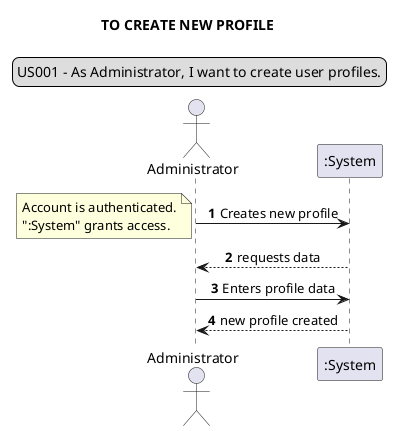 @startuml
skinparam sequenceMessageAlign center
title TO CREATE NEW PROFILE
legend top
US001 - As Administrator, I want to create user profiles.
end legend
actor Administrator
autonumber
Administrator  -> ":System": Creates new profile
note left
Account is authenticated.
":System" grants access.
end note
":System" --> Administrator: requests data
Administrator -> ":System": Enters profile data
":System" --> Administrator: new profile created
@enduml


@startuml
skinparam sequenceMessageAlign center
title TO REGISTER NEW ACCOUNT
legend top
US002 - As Administrator, I want to register a user.
end legend
autonumber
actor Administrator
Administrator -> ":System": Creates new account
note left
Account is authenticated.
":System" grants access.
end note
Administrator <-- ":System": requests data (name, email, phoneNumber)
Administrator  -> ":System": Enters data
":System" --> Administrator: new account created
@enduml


@startuml
skinparam sequenceMessageAlign center
title TO CHANGE PROFILE
legend top
US003 - As Administrator, I want to change the profile of a user account.
end legend
actor Administrator
autonumber
Administrator -> ":System": Changes account profile
note left
Account is authenticated.
":System" grants access.
end note
":System" --> Administrator: requests data (email, profile)
Administrator -> ":System": Enters account data
":System" --> Administrator: profile is updated
@enduml


@startuml
skinparam sequenceMessageAlign center
title TO LIST ALL ACCOUNTS
legend top
US004 - As Administrator, I want to get a list of all user accounts and their status.
end legend
actor Administrator
autonumber
Administrator -> ":System": Requests list of all accounts and status
note left
Account is authenticated.
":System" grants access.
end note
":System" --> Administrator: returns data
@enduml


@startuml
skinparam sequenceMessageAlign center
title TO SEARCH ACCOUNT BY E-MAIL
actor Administrator
autonumber
Administrator -> ":System": Searches account by e-mail
note left
Account is authenticated.
":System" grants access.
end note
":System" --> Administrator: returns account matching
@enduml


@startuml
skinparam sequenceMessageAlign center
title TO SEARCH ACCOUNT BY PROFILE
actor Administrator
autonumber
Administrator -> ":System": Searches account by profile
note left
Account is authenticated.
":System" grants access.
end note
":System" --> Administrator: returns list of accounts
@enduml


@startuml
legend top
US005 - As Administrator, I want to activate a user account.
end legend
skinparam sequenceMessageAlign center
title TO ACTIVATE USER ACCOUNT
actor Administrator
autonumber
Administrator -> ":System": Requests account info
note left
Account is authenticated.
":System" grants access.
end note
":System" --> Administrator: returns account info
Administrator -> ":System": Changes status to "Active"
":System" --> Administrator: status updated
@enduml


@startuml
legend top
US006 - As Administrator, I want to inactivate a user account.
end legend
skinparam sequenceMessageAlign center
title TO INACTIVATE USER ACCOUNT
actor Administrator
autonumber
Administrator -> ":System": Requests account info
note left
Account is authenticated.
":System" grants access.
end note
Administrator <-- ":System": returns account info
Administrator -> ":System": Changes status to "Inactive"
":System" --> Administrator: status updated
@enduml


@startuml
skinparam sequenceMessageAlign center
title TO CREATE PROJECT
autonumber
actor UIP
UIP -> ":System": Creates new project
note left
Account is authenticated.
":System" grants access.
end note
UIP <-- ":System": requests data (name, description, etc.)
UIP -> ":System":  Enters project data
UIP <-- ":System": new project created
@enduml


@startuml
skinparam sequenceMessageAlign center
title TO MANAGE PROJECT
actor "Project Manager" as PM
autonumber
PM -> ":System": Edits project info
note left
Account is authenticated.
":System" grants access.
end note
PM <-- ":System": project info updated
@enduml


@startuml
skinparam sequenceMessageAlign center
title TO SEARCH PROJECT BY MANAGER
actor UIP
autonumber
UIP -> ":System": Searches project by (code, name, etc.)
note left
Account is authenticated.
":System" grants access.
end note
UIP <-- ":System": lists all projects matching
@enduml


@startuml
skinparam sequenceMessageAlign center
title TO SEARCH PROJECT BY USER
actor User
autonumber
User -> ":System": Searches project by (code, name, etc.)
note left
Account is authenticated.
":System" grants access.
end note
User <-- ":System": lists projects User is / was enrolled
@enduml


@startuml
skinparam sequenceMessageAlign center
title TO CREATE USER STORY (US)
actor "Product Owner" as PO
autonumber
PO -> ":System": Creates new US
note left
Account is authenticated.
":System" grants access.
end note
PO <-- ":System": requests data (US_number, actor, US_text, etc.)
PO -> ":System": Enters US data
PO <-- ":System": US created and added to product backlog
@enduml


@startuml
skinparam sequenceMessageAlign center
title TO CREATE SPRINT
actor "User in project" as UIP
autonumber
UIP -> ":System": Requests product backlog data
note left
Account is authenticated.
":System" grants access.
end note
UIP <-- ":System": returns US
UIP -> ":System": Defines US for sprint
UIP <-- ":System": new sprint created
@enduml


@startuml
skinparam sequenceMessageAlign center
title TO GROOM USER STORY
actor "Product Owner" as PO
PO -> ":System": Requests product backlog data
note left
Account is authenticated.
":System" grants access.
end note
PO <-- ":System": returns US
PO -> ":System": Decomposes US
PO <-- ":System": US replaced
@enduml


@startuml
skinparam sequenceMessageAlign center
title TO REVIEW SPRINT
actor "Product Owner" as PO
PO -> ":System": Accesses all sprint's US
note left
Account is authenticated.
":System" grants access.
end note
PO <-- ":System": returns US
PO -> ":System": Returns not finished US to product backlog
PO <-- ":System": US remains in product backlog
@enduml


@startuml
skinparam sequenceMessageAlign center
title TO CREATE TASK FOR USER STORY
actor "User in project" as UIP
UIP -> ":System": Creates task related to US
note left
Account is authenticated.
":System" grants access.
end note
UIP <-- ":System": requests task data
UIP -> ":System": Enters task data
UIP <-- ":System": new task created
@enduml


@startuml
skinparam sequenceMessageAlign center
title TO UPDATE TASK IN USER STORY
actor "User in project" as UIP
UIP -> ":System": Updates info about task
note left
Account is authenticated.
":System" grants access.
end note
UIP <-- ":System": requests update description
UIP -> ":System": Enters data
UIP <-- ":System": task updated
@enduml


@startuml
skinparam sequenceMessageAlign center
title TO FINISH TASK IN USER STORY
actor "User in project" as UIP
UIP -> ":System": Registers task finished during sprint
note left
Account is authenticated.
":System" grants access.
end note
UIP <-- ":System": returns unfinished US to product backlog
@enduml


@startuml
skinparam sequenceMessageAlign center
title TO ALLOCATE RESOURCE IN PROJECT
actor "Manager" as UIP
UIP -> ":System": Assigns resource to project
note left
Account is authenticated.
":System" grants access.
end note
UIP <-- ":System": requests data (startingDate, endingDate,\n costPerHour, percentAllocation)
UIP -> ":System": Enters data
UIP <-- ":System": resource added to project
@enduml


@startuml
skinparam sequenceMessageAlign center
title TO ALLOCATE RESOURCE IN PROJECT
actor "Manager" as UIP
UIP -> ":System": Assigns resource to project
note left
Account is authenticated.
":System" grants access.
end note
UIP <-- ":System": requests data (startingDate, endingDate,\n costPerHour, percentAllocation)
UIP -> ":System": Enters data
UIP <-- ":System": resource added to project
@enduml


@startuml
skinparam sequenceMessageAlign center
title TO GENERATE ALLOCATION REPORT BY MANAGER
actor "Manager" as UIP
UIP -> ":System": Requests allocation report of \n any member of any projects
note left
Account is authenticated.
":System" grants access.
end note
UIP <-- ":System": generates allocation report
@enduml


@startuml
skinparam sequenceMessageAlign center
title TO GENERATE ALLOCATION REPORT BY \n PROJECT MANAGER, PRODUCT OWNER OR SCRUM MASTER
actor "PM, PO or SM" as UIP
UIP -> ":System": Requests allocation report of any member \n of projects he / she / they are involved in
note left
Account is authenticated.
":System" grants access.
end note
UIP <-- ":System": generates allocation report
@enduml


@startuml
skinparam sequenceMessageAlign center
title TO GENERATE ALLOCATION REPORT BY TEAM MEMBER
actor "Team Member" as UIP
UIP -> ":System": Requests personal allocation report \n of projects he / she / they are involved in
note left
Account is authenticated.
":System" grants access.
end note
UIP <-- ":System": generates allocation report
@enduml


@startuml
skinparam sequenceMessageAlign center
title TO GENERATE KPI REPORT BY MANAGER
actor "Manager" as UIP
UIP -> ":System": Requests KPI report of any project
note left
Account is authenticated.
":System" grants access.
end note
UIP <-- ":System": reports CPI and SPO in chosen format
@enduml


@startuml
skinparam sequenceMessageAlign center
title TO GENERATE KPI REPORT BY PROJECT MANAGER OR PRODUCT OWNER
actor "PM or PO" as UIP
UIP -> ":System": Requests KPI report of project \n he/she/they are involved in
note left
Account is authenticated.
":System" grants access.
end note
UIP <-- ":System": reports CPI and SPO in chosen format
@enduml


@startuml
skinparam sequenceMessageAlign center
title TO KEEP RECORD OF SCRUM CEREMONY
actor "User in project" as UIP
UIP -> ":System": Begins ceremony
note left
Account is authenticated.
":System" grants access.
end note
UIP <-- ":System": starts recording
UIP -> ":System": Finishes ceremony
UIP <-- ":System": stops recording and keeps record
@enduml